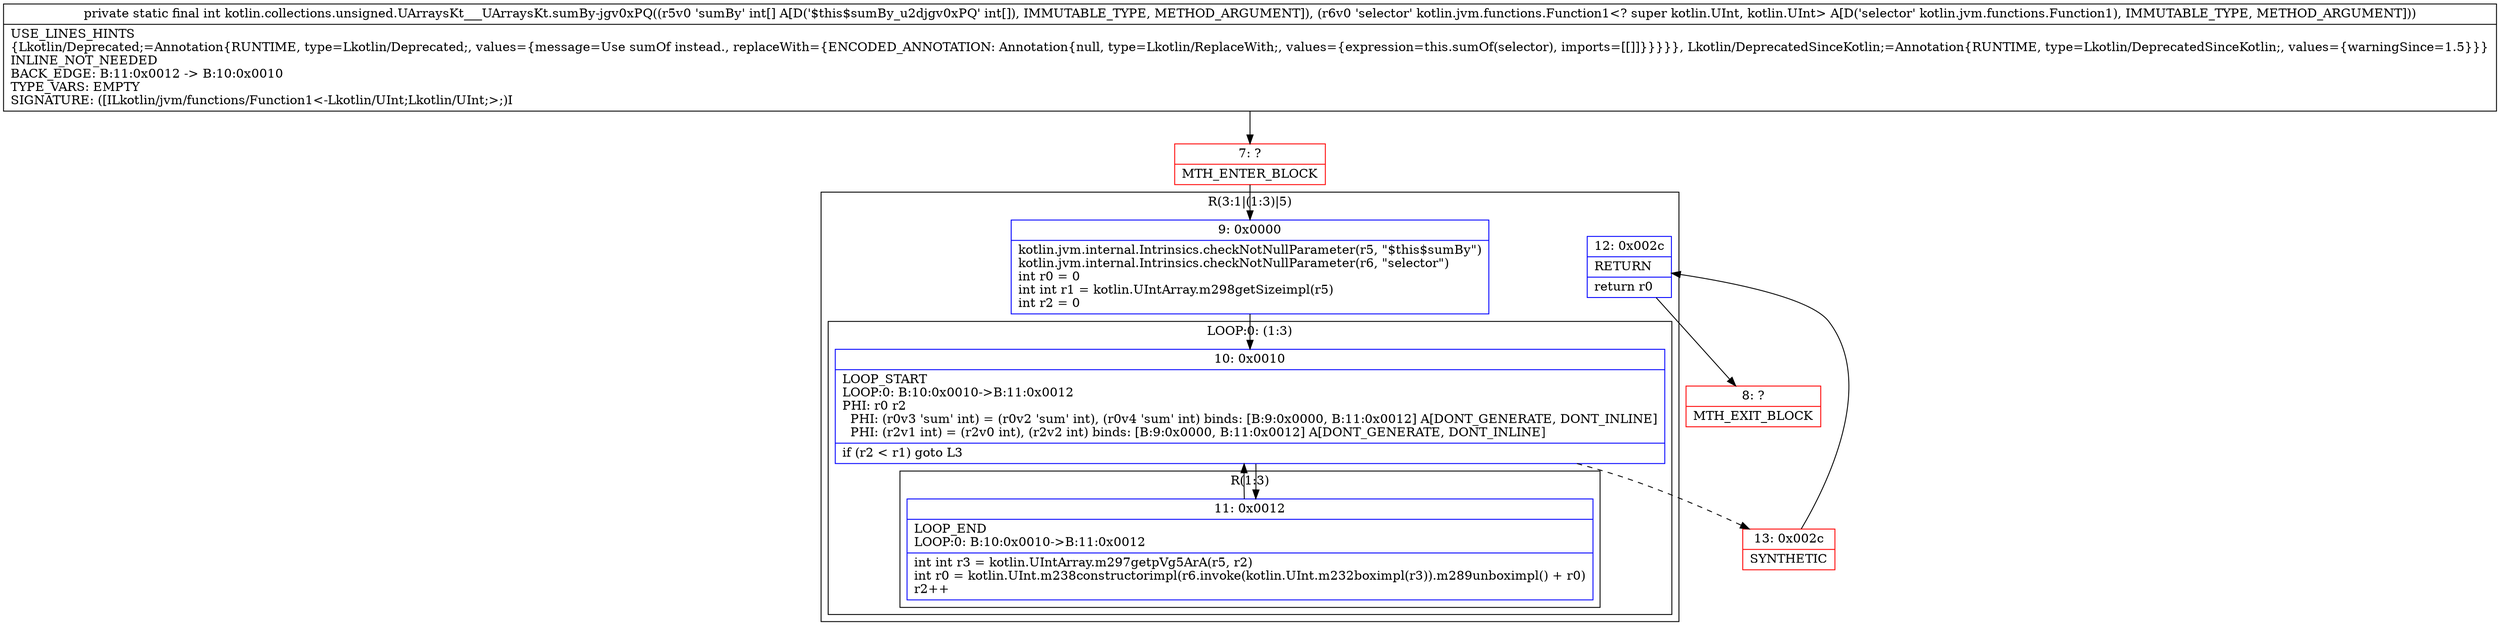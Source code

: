 digraph "CFG forkotlin.collections.unsigned.UArraysKt___UArraysKt.sumBy\-jgv0xPQ([ILkotlin\/jvm\/functions\/Function1;)I" {
subgraph cluster_Region_2096529424 {
label = "R(3:1|(1:3)|5)";
node [shape=record,color=blue];
Node_9 [shape=record,label="{9\:\ 0x0000|kotlin.jvm.internal.Intrinsics.checkNotNullParameter(r5, \"$this$sumBy\")\lkotlin.jvm.internal.Intrinsics.checkNotNullParameter(r6, \"selector\")\lint r0 = 0\lint int r1 = kotlin.UIntArray.m298getSizeimpl(r5)\lint r2 = 0\l}"];
subgraph cluster_LoopRegion_1024700632 {
label = "LOOP:0: (1:3)";
node [shape=record,color=blue];
Node_10 [shape=record,label="{10\:\ 0x0010|LOOP_START\lLOOP:0: B:10:0x0010\-\>B:11:0x0012\lPHI: r0 r2 \l  PHI: (r0v3 'sum' int) = (r0v2 'sum' int), (r0v4 'sum' int) binds: [B:9:0x0000, B:11:0x0012] A[DONT_GENERATE, DONT_INLINE]\l  PHI: (r2v1 int) = (r2v0 int), (r2v2 int) binds: [B:9:0x0000, B:11:0x0012] A[DONT_GENERATE, DONT_INLINE]\l|if (r2 \< r1) goto L3\l}"];
subgraph cluster_Region_630739615 {
label = "R(1:3)";
node [shape=record,color=blue];
Node_11 [shape=record,label="{11\:\ 0x0012|LOOP_END\lLOOP:0: B:10:0x0010\-\>B:11:0x0012\l|int int r3 = kotlin.UIntArray.m297getpVg5ArA(r5, r2)\lint r0 = kotlin.UInt.m238constructorimpl(r6.invoke(kotlin.UInt.m232boximpl(r3)).m289unboximpl() + r0)\lr2++\l}"];
}
}
Node_12 [shape=record,label="{12\:\ 0x002c|RETURN\l|return r0\l}"];
}
Node_7 [shape=record,color=red,label="{7\:\ ?|MTH_ENTER_BLOCK\l}"];
Node_13 [shape=record,color=red,label="{13\:\ 0x002c|SYNTHETIC\l}"];
Node_8 [shape=record,color=red,label="{8\:\ ?|MTH_EXIT_BLOCK\l}"];
MethodNode[shape=record,label="{private static final int kotlin.collections.unsigned.UArraysKt___UArraysKt.sumBy\-jgv0xPQ((r5v0 'sumBy' int[] A[D('$this$sumBy_u2djgv0xPQ' int[]), IMMUTABLE_TYPE, METHOD_ARGUMENT]), (r6v0 'selector' kotlin.jvm.functions.Function1\<? super kotlin.UInt, kotlin.UInt\> A[D('selector' kotlin.jvm.functions.Function1), IMMUTABLE_TYPE, METHOD_ARGUMENT]))  | USE_LINES_HINTS\l\{Lkotlin\/Deprecated;=Annotation\{RUNTIME, type=Lkotlin\/Deprecated;, values=\{message=Use sumOf instead., replaceWith=\{ENCODED_ANNOTATION: Annotation\{null, type=Lkotlin\/ReplaceWith;, values=\{expression=this.sumOf(selector), imports=[[]]\}\}\}\}\}, Lkotlin\/DeprecatedSinceKotlin;=Annotation\{RUNTIME, type=Lkotlin\/DeprecatedSinceKotlin;, values=\{warningSince=1.5\}\}\}\lINLINE_NOT_NEEDED\lBACK_EDGE: B:11:0x0012 \-\> B:10:0x0010\lTYPE_VARS: EMPTY\lSIGNATURE: ([ILkotlin\/jvm\/functions\/Function1\<\-Lkotlin\/UInt;Lkotlin\/UInt;\>;)I\l}"];
MethodNode -> Node_7;Node_9 -> Node_10;
Node_10 -> Node_11;
Node_10 -> Node_13[style=dashed];
Node_11 -> Node_10;
Node_12 -> Node_8;
Node_7 -> Node_9;
Node_13 -> Node_12;
}


